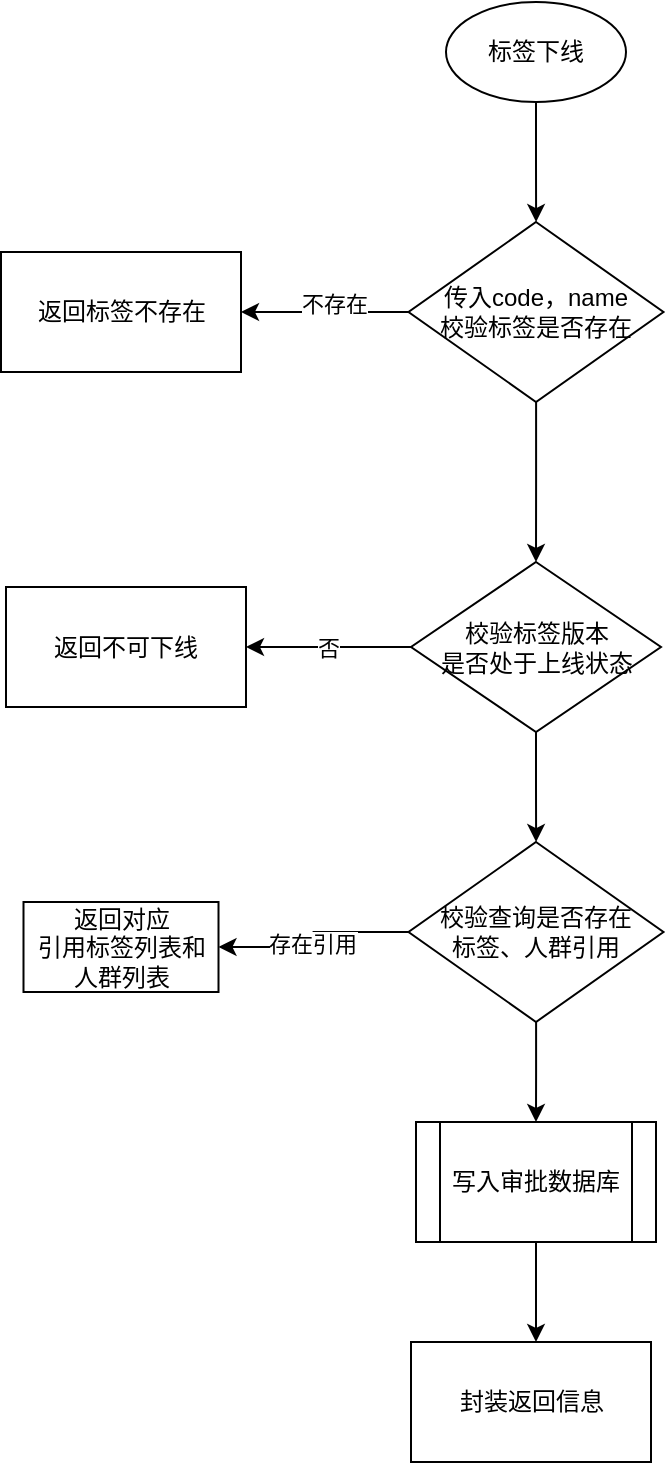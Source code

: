 <mxfile version="24.8.3">
  <diagram name="第 1 页" id="wqRuzdlMjsH8Ex9FWAib">
    <mxGraphModel dx="1026" dy="650" grid="1" gridSize="10" guides="1" tooltips="1" connect="1" arrows="1" fold="1" page="1" pageScale="1" pageWidth="827" pageHeight="1169" math="0" shadow="0">
      <root>
        <mxCell id="0" />
        <mxCell id="1" parent="0" />
        <mxCell id="uAed6FK6qWFAK_bdM42A-3" value="" style="edgeStyle=orthogonalEdgeStyle;rounded=0;orthogonalLoop=1;jettySize=auto;html=1;" parent="1" source="uAed6FK6qWFAK_bdM42A-1" target="uAed6FK6qWFAK_bdM42A-2" edge="1">
          <mxGeometry relative="1" as="geometry" />
        </mxCell>
        <mxCell id="uAed6FK6qWFAK_bdM42A-1" value="标签下线" style="ellipse;whiteSpace=wrap;html=1;" parent="1" vertex="1">
          <mxGeometry x="350" y="100" width="90" height="50" as="geometry" />
        </mxCell>
        <mxCell id="uAed6FK6qWFAK_bdM42A-5" value="" style="edgeStyle=orthogonalEdgeStyle;rounded=0;orthogonalLoop=1;jettySize=auto;html=1;" parent="1" source="uAed6FK6qWFAK_bdM42A-2" target="uAed6FK6qWFAK_bdM42A-4" edge="1">
          <mxGeometry relative="1" as="geometry" />
        </mxCell>
        <mxCell id="uAed6FK6qWFAK_bdM42A-6" value="不存在" style="edgeLabel;html=1;align=center;verticalAlign=middle;resizable=0;points=[];" parent="uAed6FK6qWFAK_bdM42A-5" vertex="1" connectable="0">
          <mxGeometry x="-0.11" y="-4" relative="1" as="geometry">
            <mxPoint as="offset" />
          </mxGeometry>
        </mxCell>
        <mxCell id="uAed6FK6qWFAK_bdM42A-21" value="" style="edgeStyle=orthogonalEdgeStyle;rounded=0;orthogonalLoop=1;jettySize=auto;html=1;" parent="1" source="uAed6FK6qWFAK_bdM42A-2" target="uAed6FK6qWFAK_bdM42A-20" edge="1">
          <mxGeometry relative="1" as="geometry" />
        </mxCell>
        <mxCell id="uAed6FK6qWFAK_bdM42A-2" value="&lt;div&gt;传入code，name&lt;/div&gt;校验标签是否存在" style="rhombus;whiteSpace=wrap;html=1;" parent="1" vertex="1">
          <mxGeometry x="331.25" y="210" width="127.5" height="90" as="geometry" />
        </mxCell>
        <mxCell id="uAed6FK6qWFAK_bdM42A-4" value="返回标签不存在" style="whiteSpace=wrap;html=1;" parent="1" vertex="1">
          <mxGeometry x="127.5" y="225" width="120" height="60" as="geometry" />
        </mxCell>
        <mxCell id="uAed6FK6qWFAK_bdM42A-12" value="" style="edgeStyle=orthogonalEdgeStyle;rounded=0;orthogonalLoop=1;jettySize=auto;html=1;" parent="1" source="uAed6FK6qWFAK_bdM42A-7" target="uAed6FK6qWFAK_bdM42A-11" edge="1">
          <mxGeometry relative="1" as="geometry" />
        </mxCell>
        <mxCell id="uAed6FK6qWFAK_bdM42A-13" value="存在引用" style="edgeLabel;html=1;align=center;verticalAlign=middle;resizable=0;points=[];" parent="uAed6FK6qWFAK_bdM42A-12" vertex="1" connectable="0">
          <mxGeometry x="0.1" y="-2" relative="1" as="geometry">
            <mxPoint as="offset" />
          </mxGeometry>
        </mxCell>
        <mxCell id="uAed6FK6qWFAK_bdM42A-15" value="" style="edgeStyle=orthogonalEdgeStyle;rounded=0;orthogonalLoop=1;jettySize=auto;html=1;" parent="1" source="uAed6FK6qWFAK_bdM42A-7" target="uAed6FK6qWFAK_bdM42A-14" edge="1">
          <mxGeometry relative="1" as="geometry" />
        </mxCell>
        <mxCell id="uAed6FK6qWFAK_bdM42A-7" value="校验查询是否存在&lt;div&gt;标签、人群引用&lt;div&gt;&lt;/div&gt;&lt;/div&gt;" style="rhombus;whiteSpace=wrap;html=1;" parent="1" vertex="1">
          <mxGeometry x="331.25" y="520" width="127.5" height="90" as="geometry" />
        </mxCell>
        <mxCell id="uAed6FK6qWFAK_bdM42A-11" value="返回对应&lt;div&gt;引用标签列表和&lt;/div&gt;&lt;div&gt;人群列表&lt;/div&gt;" style="whiteSpace=wrap;html=1;" parent="1" vertex="1">
          <mxGeometry x="138.75" y="550" width="97.5" height="45" as="geometry" />
        </mxCell>
        <mxCell id="uAed6FK6qWFAK_bdM42A-17" value="" style="edgeStyle=orthogonalEdgeStyle;rounded=0;orthogonalLoop=1;jettySize=auto;html=1;" parent="1" source="uAed6FK6qWFAK_bdM42A-14" edge="1">
          <mxGeometry relative="1" as="geometry">
            <mxPoint x="395" y="770" as="targetPoint" />
          </mxGeometry>
        </mxCell>
        <mxCell id="uAed6FK6qWFAK_bdM42A-14" value="写入审批数据库" style="shape=process;whiteSpace=wrap;html=1;backgroundOutline=1;" parent="1" vertex="1">
          <mxGeometry x="335" y="660" width="120" height="60" as="geometry" />
        </mxCell>
        <mxCell id="uAed6FK6qWFAK_bdM42A-22" value="" style="edgeStyle=orthogonalEdgeStyle;rounded=0;orthogonalLoop=1;jettySize=auto;html=1;" parent="1" source="uAed6FK6qWFAK_bdM42A-20" target="uAed6FK6qWFAK_bdM42A-7" edge="1">
          <mxGeometry relative="1" as="geometry" />
        </mxCell>
        <mxCell id="uAed6FK6qWFAK_bdM42A-24" value="否" style="edgeStyle=orthogonalEdgeStyle;rounded=0;orthogonalLoop=1;jettySize=auto;html=1;" parent="1" source="uAed6FK6qWFAK_bdM42A-20" target="uAed6FK6qWFAK_bdM42A-23" edge="1">
          <mxGeometry relative="1" as="geometry" />
        </mxCell>
        <mxCell id="uAed6FK6qWFAK_bdM42A-20" value="校验标签版本&lt;div&gt;是否处于上线状态&lt;/div&gt;" style="rhombus;whiteSpace=wrap;html=1;" parent="1" vertex="1">
          <mxGeometry x="332.5" y="380" width="125" height="85" as="geometry" />
        </mxCell>
        <mxCell id="uAed6FK6qWFAK_bdM42A-23" value="返回不可下线" style="whiteSpace=wrap;html=1;" parent="1" vertex="1">
          <mxGeometry x="130" y="392.5" width="120" height="60" as="geometry" />
        </mxCell>
        <mxCell id="Gb4cuOTI60gQYrWZTxpC-2" value="封装返回信息" style="whiteSpace=wrap;html=1;" parent="1" vertex="1">
          <mxGeometry x="332.5" y="770" width="120" height="60" as="geometry" />
        </mxCell>
      </root>
    </mxGraphModel>
  </diagram>
</mxfile>
